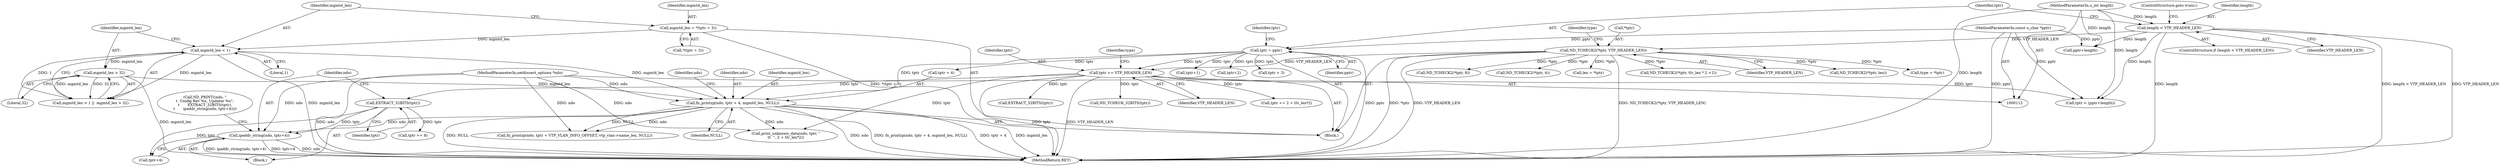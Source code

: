 digraph "0_tcpdump_ae83295915d08a854de27a88efac5dd7353e6d3f@pointer" {
"1000232" [label="(Call,ipaddr_string(ndo, tptr+4))"];
"1000192" [label="(Call,fn_printzp(ndo, tptr + 4, mgmtd_len, NULL))"];
"1000113" [label="(MethodParameterIn,netdissect_options *ndo)"];
"1000129" [label="(Call,tptr = pptr)"];
"1000114" [label="(MethodParameterIn,const u_char *pptr)"];
"1000181" [label="(Call,mgmtd_len > 32)"];
"1000178" [label="(Call,mgmtd_len < 1)"];
"1000170" [label="(Call,mgmtd_len = *(tptr + 3))"];
"1000230" [label="(Call,EXTRACT_32BITS(tptr))"];
"1000213" [label="(Call,tptr += VTP_HEADER_LEN)"];
"1000132" [label="(Call,ND_TCHECK2(*tptr, VTP_HEADER_LEN))"];
"1000125" [label="(Call,length < VTP_HEADER_LEN)"];
"1000115" [label="(MethodParameterIn,u_int length)"];
"1000177" [label="(Call,mgmtd_len < 1 ||  mgmtd_len > 32)"];
"1000316" [label="(Call,len = *tptr)"];
"1000215" [label="(Identifier,VTP_HEADER_LEN)"];
"1000230" [label="(Call,EXTRACT_32BITS(tptr))"];
"1000183" [label="(Literal,32)"];
"1000550" [label="(Call,tptr += 2 + tlv_len*2)"];
"1000533" [label="(Call,print_unknown_data(ndo, tptr, \"\n\t\t  \", 2 + tlv_len*2))"];
"1000114" [label="(MethodParameterIn,const u_char *pptr)"];
"1000444" [label="(Call,ND_TCHECK2(*tptr, tlv_len * 2 +2))"];
"1000568" [label="(Call,EXTRACT_32BITS(tptr))"];
"1000295" [label="(Call,ND_TCHECK_32BITS(tptr))"];
"1000581" [label="(MethodReturn,RET)"];
"1000308" [label="(Call,tptr < (pptr+length))"];
"1000237" [label="(Call,tptr += 8)"];
"1000192" [label="(Call,fn_printzp(ndo, tptr + 4, mgmtd_len, NULL))"];
"1000116" [label="(Block,)"];
"1000213" [label="(Call,tptr += VTP_HEADER_LEN)"];
"1000139" [label="(Call,tptr+1)"];
"1000310" [label="(Call,pptr+length)"];
"1000171" [label="(Identifier,mgmtd_len)"];
"1000137" [label="(Identifier,type)"];
"1000135" [label="(Identifier,VTP_HEADER_LEN)"];
"1000127" [label="(Identifier,VTP_HEADER_LEN)"];
"1000210" [label="(Call,tptr+2)"];
"1000234" [label="(Call,tptr+4)"];
"1000173" [label="(Call,tptr + 3)"];
"1000131" [label="(Identifier,pptr)"];
"1000217" [label="(Identifier,type)"];
"1000115" [label="(MethodParameterIn,u_int length)"];
"1000172" [label="(Call,*(tptr + 3))"];
"1000325" [label="(Call,ND_TCHECK2(*tptr, len))"];
"1000224" [label="(Call,ND_PRINT((ndo, \"\n\t  Config Rev %x, Updater %s\",\n\t       EXTRACT_32BITS(tptr),\n\t       ipaddr_string(ndo, tptr+4))))"];
"1000179" [label="(Identifier,mgmtd_len)"];
"1000201" [label="(Identifier,ndo)"];
"1000126" [label="(Identifier,length)"];
"1000232" [label="(Call,ipaddr_string(ndo, tptr+4))"];
"1000231" [label="(Identifier,tptr)"];
"1000193" [label="(Identifier,ndo)"];
"1000182" [label="(Identifier,mgmtd_len)"];
"1000128" [label="(ControlStructure,goto trunc;)"];
"1000214" [label="(Identifier,tptr)"];
"1000134" [label="(Identifier,tptr)"];
"1000194" [label="(Call,tptr + 4)"];
"1000130" [label="(Identifier,tptr)"];
"1000129" [label="(Call,tptr = pptr)"];
"1000170" [label="(Call,mgmtd_len = *(tptr + 3))"];
"1000125" [label="(Call,length < VTP_HEADER_LEN)"];
"1000180" [label="(Literal,1)"];
"1000181" [label="(Call,mgmtd_len > 32)"];
"1000413" [label="(Call,type = *tptr)"];
"1000197" [label="(Identifier,mgmtd_len)"];
"1000178" [label="(Call,mgmtd_len < 1)"];
"1000124" [label="(ControlStructure,if (length < VTP_HEADER_LEN))"];
"1000198" [label="(Identifier,NULL)"];
"1000233" [label="(Identifier,ndo)"];
"1000373" [label="(Call,fn_printzp(ndo, tptr + VTP_VLAN_INFO_OFFSET, vtp_vlan->name_len, NULL))"];
"1000133" [label="(Call,*tptr)"];
"1000113" [label="(MethodParameterIn,netdissect_options *ndo)"];
"1000132" [label="(Call,ND_TCHECK2(*tptr, VTP_HEADER_LEN))"];
"1000220" [label="(Call,ND_TCHECK2(*tptr, 8))"];
"1000559" [label="(Call,ND_TCHECK2(*tptr, 4))"];
"1000229" [label="(Block,)"];
"1000232" -> "1000229"  [label="AST: "];
"1000232" -> "1000234"  [label="CFG: "];
"1000233" -> "1000232"  [label="AST: "];
"1000234" -> "1000232"  [label="AST: "];
"1000224" -> "1000232"  [label="CFG: "];
"1000232" -> "1000581"  [label="DDG: ndo"];
"1000232" -> "1000581"  [label="DDG: ipaddr_string(ndo, tptr+4)"];
"1000232" -> "1000581"  [label="DDG: tptr+4"];
"1000192" -> "1000232"  [label="DDG: ndo"];
"1000113" -> "1000232"  [label="DDG: ndo"];
"1000230" -> "1000232"  [label="DDG: tptr"];
"1000192" -> "1000116"  [label="AST: "];
"1000192" -> "1000198"  [label="CFG: "];
"1000193" -> "1000192"  [label="AST: "];
"1000194" -> "1000192"  [label="AST: "];
"1000197" -> "1000192"  [label="AST: "];
"1000198" -> "1000192"  [label="AST: "];
"1000201" -> "1000192"  [label="CFG: "];
"1000192" -> "1000581"  [label="DDG: tptr + 4"];
"1000192" -> "1000581"  [label="DDG: mgmtd_len"];
"1000192" -> "1000581"  [label="DDG: ndo"];
"1000192" -> "1000581"  [label="DDG: fn_printzp(ndo, tptr + 4, mgmtd_len, NULL)"];
"1000192" -> "1000581"  [label="DDG: NULL"];
"1000113" -> "1000192"  [label="DDG: ndo"];
"1000129" -> "1000192"  [label="DDG: tptr"];
"1000181" -> "1000192"  [label="DDG: mgmtd_len"];
"1000178" -> "1000192"  [label="DDG: mgmtd_len"];
"1000192" -> "1000373"  [label="DDG: ndo"];
"1000192" -> "1000373"  [label="DDG: NULL"];
"1000192" -> "1000533"  [label="DDG: ndo"];
"1000113" -> "1000112"  [label="AST: "];
"1000113" -> "1000581"  [label="DDG: ndo"];
"1000113" -> "1000373"  [label="DDG: ndo"];
"1000113" -> "1000533"  [label="DDG: ndo"];
"1000129" -> "1000116"  [label="AST: "];
"1000129" -> "1000131"  [label="CFG: "];
"1000130" -> "1000129"  [label="AST: "];
"1000131" -> "1000129"  [label="AST: "];
"1000134" -> "1000129"  [label="CFG: "];
"1000129" -> "1000581"  [label="DDG: pptr"];
"1000114" -> "1000129"  [label="DDG: pptr"];
"1000129" -> "1000139"  [label="DDG: tptr"];
"1000129" -> "1000173"  [label="DDG: tptr"];
"1000129" -> "1000194"  [label="DDG: tptr"];
"1000129" -> "1000210"  [label="DDG: tptr"];
"1000129" -> "1000213"  [label="DDG: tptr"];
"1000114" -> "1000112"  [label="AST: "];
"1000114" -> "1000581"  [label="DDG: pptr"];
"1000114" -> "1000308"  [label="DDG: pptr"];
"1000114" -> "1000310"  [label="DDG: pptr"];
"1000181" -> "1000177"  [label="AST: "];
"1000181" -> "1000183"  [label="CFG: "];
"1000182" -> "1000181"  [label="AST: "];
"1000183" -> "1000181"  [label="AST: "];
"1000177" -> "1000181"  [label="CFG: "];
"1000181" -> "1000581"  [label="DDG: mgmtd_len"];
"1000181" -> "1000177"  [label="DDG: mgmtd_len"];
"1000181" -> "1000177"  [label="DDG: 32"];
"1000178" -> "1000181"  [label="DDG: mgmtd_len"];
"1000178" -> "1000177"  [label="AST: "];
"1000178" -> "1000180"  [label="CFG: "];
"1000179" -> "1000178"  [label="AST: "];
"1000180" -> "1000178"  [label="AST: "];
"1000182" -> "1000178"  [label="CFG: "];
"1000177" -> "1000178"  [label="CFG: "];
"1000178" -> "1000581"  [label="DDG: mgmtd_len"];
"1000178" -> "1000177"  [label="DDG: mgmtd_len"];
"1000178" -> "1000177"  [label="DDG: 1"];
"1000170" -> "1000178"  [label="DDG: mgmtd_len"];
"1000170" -> "1000116"  [label="AST: "];
"1000170" -> "1000172"  [label="CFG: "];
"1000171" -> "1000170"  [label="AST: "];
"1000172" -> "1000170"  [label="AST: "];
"1000179" -> "1000170"  [label="CFG: "];
"1000170" -> "1000581"  [label="DDG: *(tptr + 3)"];
"1000230" -> "1000229"  [label="AST: "];
"1000230" -> "1000231"  [label="CFG: "];
"1000231" -> "1000230"  [label="AST: "];
"1000233" -> "1000230"  [label="CFG: "];
"1000213" -> "1000230"  [label="DDG: tptr"];
"1000230" -> "1000234"  [label="DDG: tptr"];
"1000230" -> "1000237"  [label="DDG: tptr"];
"1000213" -> "1000116"  [label="AST: "];
"1000213" -> "1000215"  [label="CFG: "];
"1000214" -> "1000213"  [label="AST: "];
"1000215" -> "1000213"  [label="AST: "];
"1000217" -> "1000213"  [label="CFG: "];
"1000213" -> "1000581"  [label="DDG: tptr"];
"1000213" -> "1000581"  [label="DDG: VTP_HEADER_LEN"];
"1000132" -> "1000213"  [label="DDG: VTP_HEADER_LEN"];
"1000213" -> "1000295"  [label="DDG: tptr"];
"1000213" -> "1000308"  [label="DDG: tptr"];
"1000213" -> "1000533"  [label="DDG: tptr"];
"1000213" -> "1000550"  [label="DDG: tptr"];
"1000213" -> "1000568"  [label="DDG: tptr"];
"1000132" -> "1000116"  [label="AST: "];
"1000132" -> "1000135"  [label="CFG: "];
"1000133" -> "1000132"  [label="AST: "];
"1000135" -> "1000132"  [label="AST: "];
"1000137" -> "1000132"  [label="CFG: "];
"1000132" -> "1000581"  [label="DDG: ND_TCHECK2(*tptr, VTP_HEADER_LEN)"];
"1000132" -> "1000581"  [label="DDG: *tptr"];
"1000132" -> "1000581"  [label="DDG: VTP_HEADER_LEN"];
"1000125" -> "1000132"  [label="DDG: VTP_HEADER_LEN"];
"1000132" -> "1000220"  [label="DDG: *tptr"];
"1000132" -> "1000316"  [label="DDG: *tptr"];
"1000132" -> "1000325"  [label="DDG: *tptr"];
"1000132" -> "1000413"  [label="DDG: *tptr"];
"1000132" -> "1000444"  [label="DDG: *tptr"];
"1000132" -> "1000559"  [label="DDG: *tptr"];
"1000125" -> "1000124"  [label="AST: "];
"1000125" -> "1000127"  [label="CFG: "];
"1000126" -> "1000125"  [label="AST: "];
"1000127" -> "1000125"  [label="AST: "];
"1000128" -> "1000125"  [label="CFG: "];
"1000130" -> "1000125"  [label="CFG: "];
"1000125" -> "1000581"  [label="DDG: length"];
"1000125" -> "1000581"  [label="DDG: length < VTP_HEADER_LEN"];
"1000125" -> "1000581"  [label="DDG: VTP_HEADER_LEN"];
"1000115" -> "1000125"  [label="DDG: length"];
"1000125" -> "1000308"  [label="DDG: length"];
"1000125" -> "1000310"  [label="DDG: length"];
"1000115" -> "1000112"  [label="AST: "];
"1000115" -> "1000581"  [label="DDG: length"];
"1000115" -> "1000308"  [label="DDG: length"];
"1000115" -> "1000310"  [label="DDG: length"];
}
